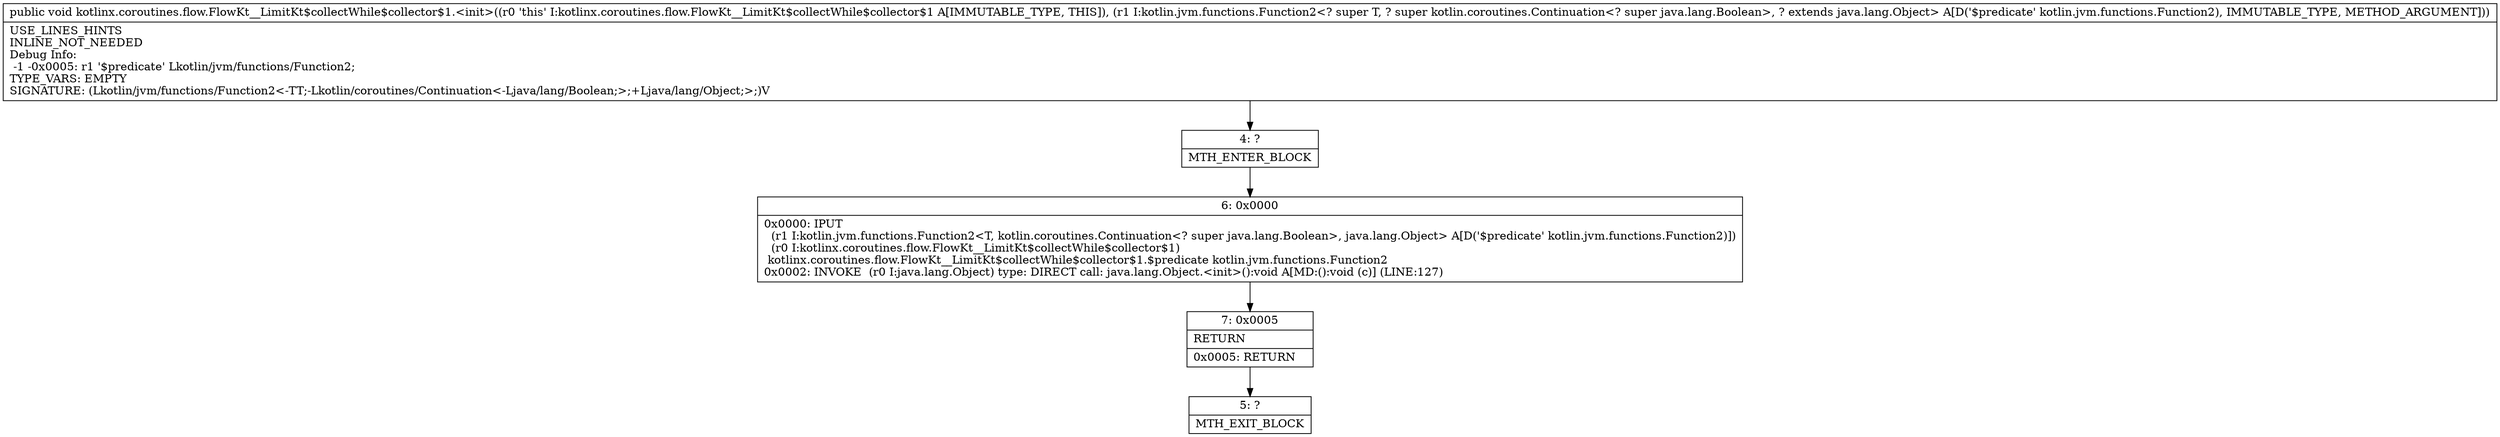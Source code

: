 digraph "CFG forkotlinx.coroutines.flow.FlowKt__LimitKt$collectWhile$collector$1.\<init\>(Lkotlin\/jvm\/functions\/Function2;)V" {
Node_4 [shape=record,label="{4\:\ ?|MTH_ENTER_BLOCK\l}"];
Node_6 [shape=record,label="{6\:\ 0x0000|0x0000: IPUT  \l  (r1 I:kotlin.jvm.functions.Function2\<T, kotlin.coroutines.Continuation\<? super java.lang.Boolean\>, java.lang.Object\> A[D('$predicate' kotlin.jvm.functions.Function2)])\l  (r0 I:kotlinx.coroutines.flow.FlowKt__LimitKt$collectWhile$collector$1)\l kotlinx.coroutines.flow.FlowKt__LimitKt$collectWhile$collector$1.$predicate kotlin.jvm.functions.Function2 \l0x0002: INVOKE  (r0 I:java.lang.Object) type: DIRECT call: java.lang.Object.\<init\>():void A[MD:():void (c)] (LINE:127)\l}"];
Node_7 [shape=record,label="{7\:\ 0x0005|RETURN\l|0x0005: RETURN   \l}"];
Node_5 [shape=record,label="{5\:\ ?|MTH_EXIT_BLOCK\l}"];
MethodNode[shape=record,label="{public void kotlinx.coroutines.flow.FlowKt__LimitKt$collectWhile$collector$1.\<init\>((r0 'this' I:kotlinx.coroutines.flow.FlowKt__LimitKt$collectWhile$collector$1 A[IMMUTABLE_TYPE, THIS]), (r1 I:kotlin.jvm.functions.Function2\<? super T, ? super kotlin.coroutines.Continuation\<? super java.lang.Boolean\>, ? extends java.lang.Object\> A[D('$predicate' kotlin.jvm.functions.Function2), IMMUTABLE_TYPE, METHOD_ARGUMENT]))  | USE_LINES_HINTS\lINLINE_NOT_NEEDED\lDebug Info:\l  \-1 \-0x0005: r1 '$predicate' Lkotlin\/jvm\/functions\/Function2;\lTYPE_VARS: EMPTY\lSIGNATURE: (Lkotlin\/jvm\/functions\/Function2\<\-TT;\-Lkotlin\/coroutines\/Continuation\<\-Ljava\/lang\/Boolean;\>;+Ljava\/lang\/Object;\>;)V\l}"];
MethodNode -> Node_4;Node_4 -> Node_6;
Node_6 -> Node_7;
Node_7 -> Node_5;
}

